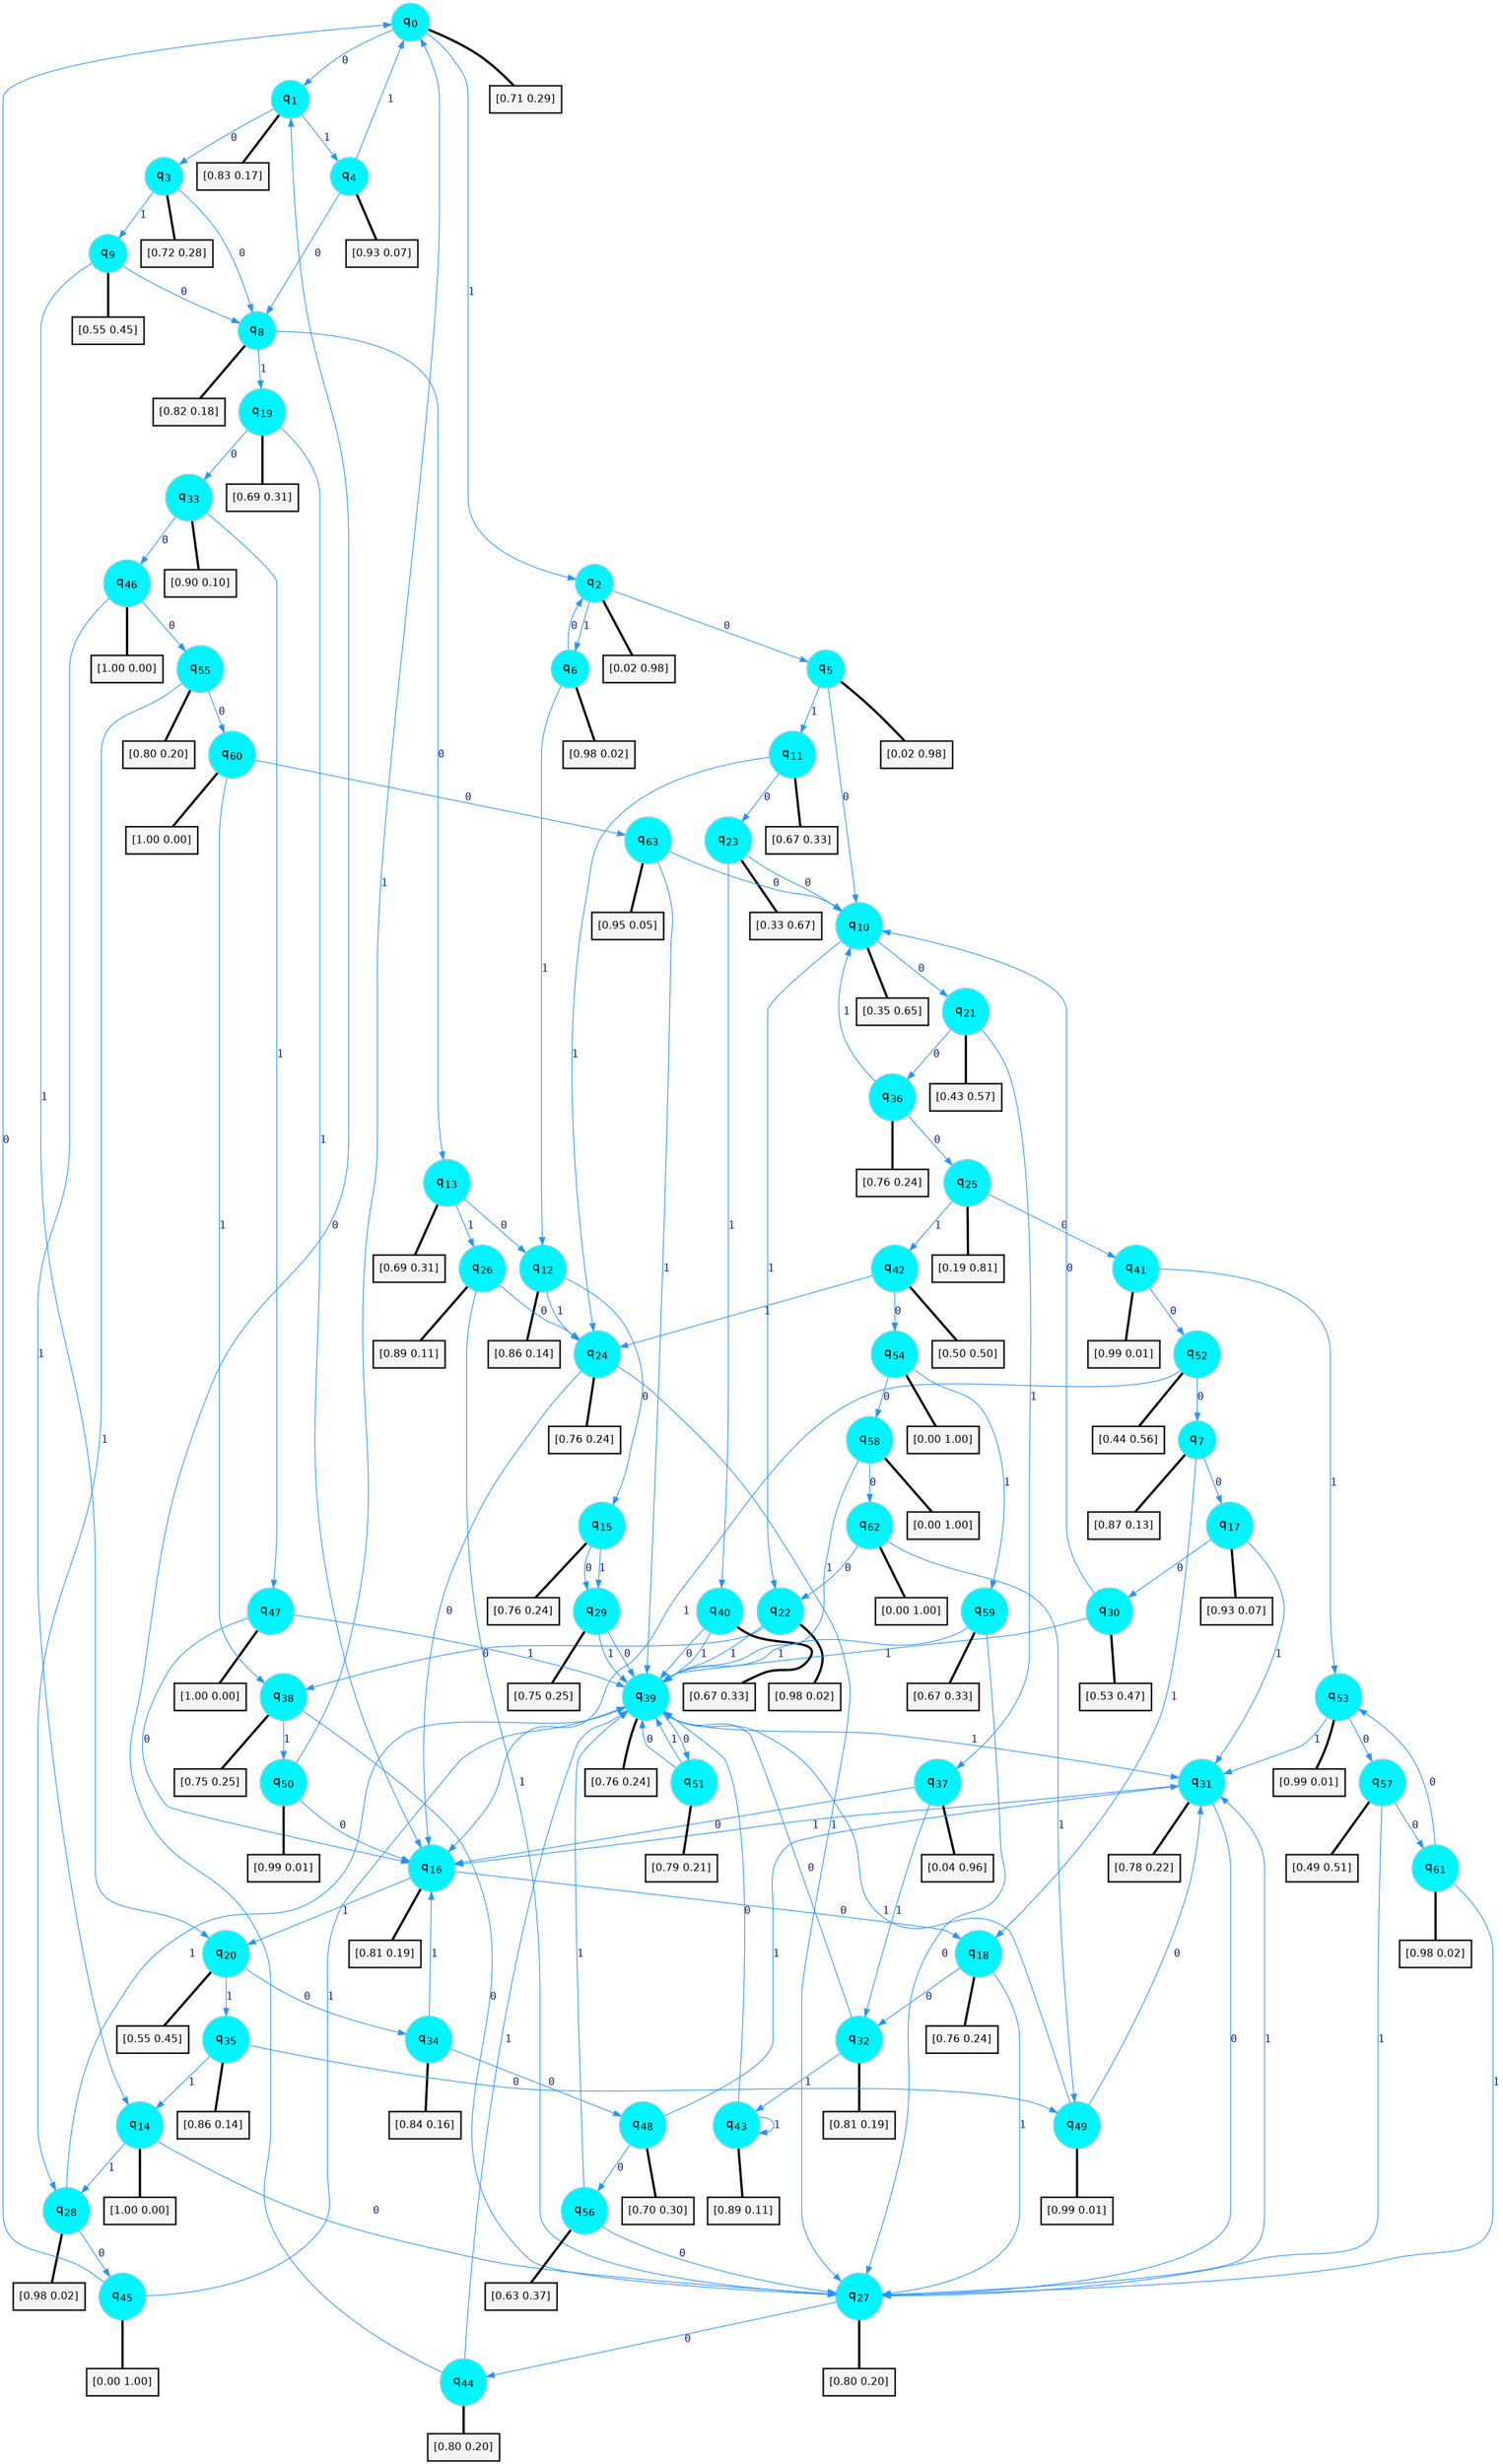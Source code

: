 digraph G {
graph [
bgcolor=transparent, dpi=300, rankdir=TD, size="40,25"];
node [
color=gray, fillcolor=turquoise1, fontcolor=black, fontname=Helvetica, fontsize=16, fontweight=bold, shape=circle, style=filled];
edge [
arrowsize=1, color=dodgerblue1, fontcolor=midnightblue, fontname=courier, fontweight=bold, penwidth=1, style=solid, weight=20];
0[label=<q<SUB>0</SUB>>];
1[label=<q<SUB>1</SUB>>];
2[label=<q<SUB>2</SUB>>];
3[label=<q<SUB>3</SUB>>];
4[label=<q<SUB>4</SUB>>];
5[label=<q<SUB>5</SUB>>];
6[label=<q<SUB>6</SUB>>];
7[label=<q<SUB>7</SUB>>];
8[label=<q<SUB>8</SUB>>];
9[label=<q<SUB>9</SUB>>];
10[label=<q<SUB>10</SUB>>];
11[label=<q<SUB>11</SUB>>];
12[label=<q<SUB>12</SUB>>];
13[label=<q<SUB>13</SUB>>];
14[label=<q<SUB>14</SUB>>];
15[label=<q<SUB>15</SUB>>];
16[label=<q<SUB>16</SUB>>];
17[label=<q<SUB>17</SUB>>];
18[label=<q<SUB>18</SUB>>];
19[label=<q<SUB>19</SUB>>];
20[label=<q<SUB>20</SUB>>];
21[label=<q<SUB>21</SUB>>];
22[label=<q<SUB>22</SUB>>];
23[label=<q<SUB>23</SUB>>];
24[label=<q<SUB>24</SUB>>];
25[label=<q<SUB>25</SUB>>];
26[label=<q<SUB>26</SUB>>];
27[label=<q<SUB>27</SUB>>];
28[label=<q<SUB>28</SUB>>];
29[label=<q<SUB>29</SUB>>];
30[label=<q<SUB>30</SUB>>];
31[label=<q<SUB>31</SUB>>];
32[label=<q<SUB>32</SUB>>];
33[label=<q<SUB>33</SUB>>];
34[label=<q<SUB>34</SUB>>];
35[label=<q<SUB>35</SUB>>];
36[label=<q<SUB>36</SUB>>];
37[label=<q<SUB>37</SUB>>];
38[label=<q<SUB>38</SUB>>];
39[label=<q<SUB>39</SUB>>];
40[label=<q<SUB>40</SUB>>];
41[label=<q<SUB>41</SUB>>];
42[label=<q<SUB>42</SUB>>];
43[label=<q<SUB>43</SUB>>];
44[label=<q<SUB>44</SUB>>];
45[label=<q<SUB>45</SUB>>];
46[label=<q<SUB>46</SUB>>];
47[label=<q<SUB>47</SUB>>];
48[label=<q<SUB>48</SUB>>];
49[label=<q<SUB>49</SUB>>];
50[label=<q<SUB>50</SUB>>];
51[label=<q<SUB>51</SUB>>];
52[label=<q<SUB>52</SUB>>];
53[label=<q<SUB>53</SUB>>];
54[label=<q<SUB>54</SUB>>];
55[label=<q<SUB>55</SUB>>];
56[label=<q<SUB>56</SUB>>];
57[label=<q<SUB>57</SUB>>];
58[label=<q<SUB>58</SUB>>];
59[label=<q<SUB>59</SUB>>];
60[label=<q<SUB>60</SUB>>];
61[label=<q<SUB>61</SUB>>];
62[label=<q<SUB>62</SUB>>];
63[label=<q<SUB>63</SUB>>];
64[label="[0.71 0.29]", shape=box,fontcolor=black, fontname=Helvetica, fontsize=14, penwidth=2, fillcolor=whitesmoke,color=black];
65[label="[0.83 0.17]", shape=box,fontcolor=black, fontname=Helvetica, fontsize=14, penwidth=2, fillcolor=whitesmoke,color=black];
66[label="[0.02 0.98]", shape=box,fontcolor=black, fontname=Helvetica, fontsize=14, penwidth=2, fillcolor=whitesmoke,color=black];
67[label="[0.72 0.28]", shape=box,fontcolor=black, fontname=Helvetica, fontsize=14, penwidth=2, fillcolor=whitesmoke,color=black];
68[label="[0.93 0.07]", shape=box,fontcolor=black, fontname=Helvetica, fontsize=14, penwidth=2, fillcolor=whitesmoke,color=black];
69[label="[0.02 0.98]", shape=box,fontcolor=black, fontname=Helvetica, fontsize=14, penwidth=2, fillcolor=whitesmoke,color=black];
70[label="[0.98 0.02]", shape=box,fontcolor=black, fontname=Helvetica, fontsize=14, penwidth=2, fillcolor=whitesmoke,color=black];
71[label="[0.87 0.13]", shape=box,fontcolor=black, fontname=Helvetica, fontsize=14, penwidth=2, fillcolor=whitesmoke,color=black];
72[label="[0.82 0.18]", shape=box,fontcolor=black, fontname=Helvetica, fontsize=14, penwidth=2, fillcolor=whitesmoke,color=black];
73[label="[0.55 0.45]", shape=box,fontcolor=black, fontname=Helvetica, fontsize=14, penwidth=2, fillcolor=whitesmoke,color=black];
74[label="[0.35 0.65]", shape=box,fontcolor=black, fontname=Helvetica, fontsize=14, penwidth=2, fillcolor=whitesmoke,color=black];
75[label="[0.67 0.33]", shape=box,fontcolor=black, fontname=Helvetica, fontsize=14, penwidth=2, fillcolor=whitesmoke,color=black];
76[label="[0.86 0.14]", shape=box,fontcolor=black, fontname=Helvetica, fontsize=14, penwidth=2, fillcolor=whitesmoke,color=black];
77[label="[0.69 0.31]", shape=box,fontcolor=black, fontname=Helvetica, fontsize=14, penwidth=2, fillcolor=whitesmoke,color=black];
78[label="[1.00 0.00]", shape=box,fontcolor=black, fontname=Helvetica, fontsize=14, penwidth=2, fillcolor=whitesmoke,color=black];
79[label="[0.76 0.24]", shape=box,fontcolor=black, fontname=Helvetica, fontsize=14, penwidth=2, fillcolor=whitesmoke,color=black];
80[label="[0.81 0.19]", shape=box,fontcolor=black, fontname=Helvetica, fontsize=14, penwidth=2, fillcolor=whitesmoke,color=black];
81[label="[0.93 0.07]", shape=box,fontcolor=black, fontname=Helvetica, fontsize=14, penwidth=2, fillcolor=whitesmoke,color=black];
82[label="[0.76 0.24]", shape=box,fontcolor=black, fontname=Helvetica, fontsize=14, penwidth=2, fillcolor=whitesmoke,color=black];
83[label="[0.69 0.31]", shape=box,fontcolor=black, fontname=Helvetica, fontsize=14, penwidth=2, fillcolor=whitesmoke,color=black];
84[label="[0.55 0.45]", shape=box,fontcolor=black, fontname=Helvetica, fontsize=14, penwidth=2, fillcolor=whitesmoke,color=black];
85[label="[0.43 0.57]", shape=box,fontcolor=black, fontname=Helvetica, fontsize=14, penwidth=2, fillcolor=whitesmoke,color=black];
86[label="[0.98 0.02]", shape=box,fontcolor=black, fontname=Helvetica, fontsize=14, penwidth=2, fillcolor=whitesmoke,color=black];
87[label="[0.33 0.67]", shape=box,fontcolor=black, fontname=Helvetica, fontsize=14, penwidth=2, fillcolor=whitesmoke,color=black];
88[label="[0.76 0.24]", shape=box,fontcolor=black, fontname=Helvetica, fontsize=14, penwidth=2, fillcolor=whitesmoke,color=black];
89[label="[0.19 0.81]", shape=box,fontcolor=black, fontname=Helvetica, fontsize=14, penwidth=2, fillcolor=whitesmoke,color=black];
90[label="[0.89 0.11]", shape=box,fontcolor=black, fontname=Helvetica, fontsize=14, penwidth=2, fillcolor=whitesmoke,color=black];
91[label="[0.80 0.20]", shape=box,fontcolor=black, fontname=Helvetica, fontsize=14, penwidth=2, fillcolor=whitesmoke,color=black];
92[label="[0.98 0.02]", shape=box,fontcolor=black, fontname=Helvetica, fontsize=14, penwidth=2, fillcolor=whitesmoke,color=black];
93[label="[0.75 0.25]", shape=box,fontcolor=black, fontname=Helvetica, fontsize=14, penwidth=2, fillcolor=whitesmoke,color=black];
94[label="[0.53 0.47]", shape=box,fontcolor=black, fontname=Helvetica, fontsize=14, penwidth=2, fillcolor=whitesmoke,color=black];
95[label="[0.78 0.22]", shape=box,fontcolor=black, fontname=Helvetica, fontsize=14, penwidth=2, fillcolor=whitesmoke,color=black];
96[label="[0.81 0.19]", shape=box,fontcolor=black, fontname=Helvetica, fontsize=14, penwidth=2, fillcolor=whitesmoke,color=black];
97[label="[0.90 0.10]", shape=box,fontcolor=black, fontname=Helvetica, fontsize=14, penwidth=2, fillcolor=whitesmoke,color=black];
98[label="[0.84 0.16]", shape=box,fontcolor=black, fontname=Helvetica, fontsize=14, penwidth=2, fillcolor=whitesmoke,color=black];
99[label="[0.86 0.14]", shape=box,fontcolor=black, fontname=Helvetica, fontsize=14, penwidth=2, fillcolor=whitesmoke,color=black];
100[label="[0.76 0.24]", shape=box,fontcolor=black, fontname=Helvetica, fontsize=14, penwidth=2, fillcolor=whitesmoke,color=black];
101[label="[0.04 0.96]", shape=box,fontcolor=black, fontname=Helvetica, fontsize=14, penwidth=2, fillcolor=whitesmoke,color=black];
102[label="[0.75 0.25]", shape=box,fontcolor=black, fontname=Helvetica, fontsize=14, penwidth=2, fillcolor=whitesmoke,color=black];
103[label="[0.76 0.24]", shape=box,fontcolor=black, fontname=Helvetica, fontsize=14, penwidth=2, fillcolor=whitesmoke,color=black];
104[label="[0.67 0.33]", shape=box,fontcolor=black, fontname=Helvetica, fontsize=14, penwidth=2, fillcolor=whitesmoke,color=black];
105[label="[0.99 0.01]", shape=box,fontcolor=black, fontname=Helvetica, fontsize=14, penwidth=2, fillcolor=whitesmoke,color=black];
106[label="[0.50 0.50]", shape=box,fontcolor=black, fontname=Helvetica, fontsize=14, penwidth=2, fillcolor=whitesmoke,color=black];
107[label="[0.89 0.11]", shape=box,fontcolor=black, fontname=Helvetica, fontsize=14, penwidth=2, fillcolor=whitesmoke,color=black];
108[label="[0.80 0.20]", shape=box,fontcolor=black, fontname=Helvetica, fontsize=14, penwidth=2, fillcolor=whitesmoke,color=black];
109[label="[0.00 1.00]", shape=box,fontcolor=black, fontname=Helvetica, fontsize=14, penwidth=2, fillcolor=whitesmoke,color=black];
110[label="[1.00 0.00]", shape=box,fontcolor=black, fontname=Helvetica, fontsize=14, penwidth=2, fillcolor=whitesmoke,color=black];
111[label="[1.00 0.00]", shape=box,fontcolor=black, fontname=Helvetica, fontsize=14, penwidth=2, fillcolor=whitesmoke,color=black];
112[label="[0.70 0.30]", shape=box,fontcolor=black, fontname=Helvetica, fontsize=14, penwidth=2, fillcolor=whitesmoke,color=black];
113[label="[0.99 0.01]", shape=box,fontcolor=black, fontname=Helvetica, fontsize=14, penwidth=2, fillcolor=whitesmoke,color=black];
114[label="[0.99 0.01]", shape=box,fontcolor=black, fontname=Helvetica, fontsize=14, penwidth=2, fillcolor=whitesmoke,color=black];
115[label="[0.79 0.21]", shape=box,fontcolor=black, fontname=Helvetica, fontsize=14, penwidth=2, fillcolor=whitesmoke,color=black];
116[label="[0.44 0.56]", shape=box,fontcolor=black, fontname=Helvetica, fontsize=14, penwidth=2, fillcolor=whitesmoke,color=black];
117[label="[0.99 0.01]", shape=box,fontcolor=black, fontname=Helvetica, fontsize=14, penwidth=2, fillcolor=whitesmoke,color=black];
118[label="[0.00 1.00]", shape=box,fontcolor=black, fontname=Helvetica, fontsize=14, penwidth=2, fillcolor=whitesmoke,color=black];
119[label="[0.80 0.20]", shape=box,fontcolor=black, fontname=Helvetica, fontsize=14, penwidth=2, fillcolor=whitesmoke,color=black];
120[label="[0.63 0.37]", shape=box,fontcolor=black, fontname=Helvetica, fontsize=14, penwidth=2, fillcolor=whitesmoke,color=black];
121[label="[0.49 0.51]", shape=box,fontcolor=black, fontname=Helvetica, fontsize=14, penwidth=2, fillcolor=whitesmoke,color=black];
122[label="[0.00 1.00]", shape=box,fontcolor=black, fontname=Helvetica, fontsize=14, penwidth=2, fillcolor=whitesmoke,color=black];
123[label="[0.67 0.33]", shape=box,fontcolor=black, fontname=Helvetica, fontsize=14, penwidth=2, fillcolor=whitesmoke,color=black];
124[label="[1.00 0.00]", shape=box,fontcolor=black, fontname=Helvetica, fontsize=14, penwidth=2, fillcolor=whitesmoke,color=black];
125[label="[0.98 0.02]", shape=box,fontcolor=black, fontname=Helvetica, fontsize=14, penwidth=2, fillcolor=whitesmoke,color=black];
126[label="[0.00 1.00]", shape=box,fontcolor=black, fontname=Helvetica, fontsize=14, penwidth=2, fillcolor=whitesmoke,color=black];
127[label="[0.95 0.05]", shape=box,fontcolor=black, fontname=Helvetica, fontsize=14, penwidth=2, fillcolor=whitesmoke,color=black];
0->1 [label=0];
0->2 [label=1];
0->64 [arrowhead=none, penwidth=3,color=black];
1->3 [label=0];
1->4 [label=1];
1->65 [arrowhead=none, penwidth=3,color=black];
2->5 [label=0];
2->6 [label=1];
2->66 [arrowhead=none, penwidth=3,color=black];
3->8 [label=0];
3->9 [label=1];
3->67 [arrowhead=none, penwidth=3,color=black];
4->8 [label=0];
4->0 [label=1];
4->68 [arrowhead=none, penwidth=3,color=black];
5->10 [label=0];
5->11 [label=1];
5->69 [arrowhead=none, penwidth=3,color=black];
6->2 [label=0];
6->12 [label=1];
6->70 [arrowhead=none, penwidth=3,color=black];
7->17 [label=0];
7->18 [label=1];
7->71 [arrowhead=none, penwidth=3,color=black];
8->13 [label=0];
8->19 [label=1];
8->72 [arrowhead=none, penwidth=3,color=black];
9->8 [label=0];
9->20 [label=1];
9->73 [arrowhead=none, penwidth=3,color=black];
10->21 [label=0];
10->22 [label=1];
10->74 [arrowhead=none, penwidth=3,color=black];
11->23 [label=0];
11->24 [label=1];
11->75 [arrowhead=none, penwidth=3,color=black];
12->15 [label=0];
12->24 [label=1];
12->76 [arrowhead=none, penwidth=3,color=black];
13->12 [label=0];
13->26 [label=1];
13->77 [arrowhead=none, penwidth=3,color=black];
14->27 [label=0];
14->28 [label=1];
14->78 [arrowhead=none, penwidth=3,color=black];
15->29 [label=0];
15->29 [label=1];
15->79 [arrowhead=none, penwidth=3,color=black];
16->18 [label=0];
16->20 [label=1];
16->80 [arrowhead=none, penwidth=3,color=black];
17->30 [label=0];
17->31 [label=1];
17->81 [arrowhead=none, penwidth=3,color=black];
18->32 [label=0];
18->27 [label=1];
18->82 [arrowhead=none, penwidth=3,color=black];
19->33 [label=0];
19->16 [label=1];
19->83 [arrowhead=none, penwidth=3,color=black];
20->34 [label=0];
20->35 [label=1];
20->84 [arrowhead=none, penwidth=3,color=black];
21->36 [label=0];
21->37 [label=1];
21->85 [arrowhead=none, penwidth=3,color=black];
22->38 [label=0];
22->39 [label=1];
22->86 [arrowhead=none, penwidth=3,color=black];
23->10 [label=0];
23->40 [label=1];
23->87 [arrowhead=none, penwidth=3,color=black];
24->16 [label=0];
24->27 [label=1];
24->88 [arrowhead=none, penwidth=3,color=black];
25->41 [label=0];
25->42 [label=1];
25->89 [arrowhead=none, penwidth=3,color=black];
26->24 [label=0];
26->27 [label=1];
26->90 [arrowhead=none, penwidth=3,color=black];
27->44 [label=0];
27->31 [label=1];
27->91 [arrowhead=none, penwidth=3,color=black];
28->45 [label=0];
28->39 [label=1];
28->92 [arrowhead=none, penwidth=3,color=black];
29->39 [label=0];
29->39 [label=1];
29->93 [arrowhead=none, penwidth=3,color=black];
30->10 [label=0];
30->39 [label=1];
30->94 [arrowhead=none, penwidth=3,color=black];
31->27 [label=0];
31->16 [label=1];
31->95 [arrowhead=none, penwidth=3,color=black];
32->39 [label=0];
32->43 [label=1];
32->96 [arrowhead=none, penwidth=3,color=black];
33->46 [label=0];
33->47 [label=1];
33->97 [arrowhead=none, penwidth=3,color=black];
34->48 [label=0];
34->16 [label=1];
34->98 [arrowhead=none, penwidth=3,color=black];
35->49 [label=0];
35->14 [label=1];
35->99 [arrowhead=none, penwidth=3,color=black];
36->25 [label=0];
36->10 [label=1];
36->100 [arrowhead=none, penwidth=3,color=black];
37->16 [label=0];
37->32 [label=1];
37->101 [arrowhead=none, penwidth=3,color=black];
38->27 [label=0];
38->50 [label=1];
38->102 [arrowhead=none, penwidth=3,color=black];
39->51 [label=0];
39->31 [label=1];
39->103 [arrowhead=none, penwidth=3,color=black];
40->39 [label=0];
40->39 [label=1];
40->104 [arrowhead=none, penwidth=3,color=black];
41->52 [label=0];
41->53 [label=1];
41->105 [arrowhead=none, penwidth=3,color=black];
42->54 [label=0];
42->24 [label=1];
42->106 [arrowhead=none, penwidth=3,color=black];
43->39 [label=0];
43->43 [label=1];
43->107 [arrowhead=none, penwidth=3,color=black];
44->1 [label=0];
44->39 [label=1];
44->108 [arrowhead=none, penwidth=3,color=black];
45->0 [label=0];
45->39 [label=1];
45->109 [arrowhead=none, penwidth=3,color=black];
46->55 [label=0];
46->14 [label=1];
46->110 [arrowhead=none, penwidth=3,color=black];
47->16 [label=0];
47->39 [label=1];
47->111 [arrowhead=none, penwidth=3,color=black];
48->56 [label=0];
48->31 [label=1];
48->112 [arrowhead=none, penwidth=3,color=black];
49->31 [label=0];
49->39 [label=1];
49->113 [arrowhead=none, penwidth=3,color=black];
50->16 [label=0];
50->0 [label=1];
50->114 [arrowhead=none, penwidth=3,color=black];
51->39 [label=0];
51->39 [label=1];
51->115 [arrowhead=none, penwidth=3,color=black];
52->7 [label=0];
52->16 [label=1];
52->116 [arrowhead=none, penwidth=3,color=black];
53->57 [label=0];
53->31 [label=1];
53->117 [arrowhead=none, penwidth=3,color=black];
54->58 [label=0];
54->59 [label=1];
54->118 [arrowhead=none, penwidth=3,color=black];
55->60 [label=0];
55->28 [label=1];
55->119 [arrowhead=none, penwidth=3,color=black];
56->27 [label=0];
56->39 [label=1];
56->120 [arrowhead=none, penwidth=3,color=black];
57->61 [label=0];
57->27 [label=1];
57->121 [arrowhead=none, penwidth=3,color=black];
58->62 [label=0];
58->39 [label=1];
58->122 [arrowhead=none, penwidth=3,color=black];
59->27 [label=0];
59->39 [label=1];
59->123 [arrowhead=none, penwidth=3,color=black];
60->63 [label=0];
60->38 [label=1];
60->124 [arrowhead=none, penwidth=3,color=black];
61->53 [label=0];
61->27 [label=1];
61->125 [arrowhead=none, penwidth=3,color=black];
62->22 [label=0];
62->49 [label=1];
62->126 [arrowhead=none, penwidth=3,color=black];
63->10 [label=0];
63->39 [label=1];
63->127 [arrowhead=none, penwidth=3,color=black];
}
